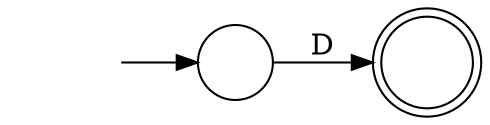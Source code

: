 digraph Automaton {
	graph [bb="0,0,217,44",
		dpi=96,
		rankdir=LR
	];
	node [label="\N"];
	0	 [height=0.5,
		label="",
		pos="109,22",
		shape=circle,
		width=0.5];
	1	 [height=0.61111,
		label="",
		pos="195,22",
		shape=doublecircle,
		width=0.61111];
	0 -> 1	 [label=D,
		lp="150,29.5",
		pos="e,172.74,22 127.4,22 137.59,22 150.75,22 162.68,22"];
	initial	 [height=0.5,
		label="",
		pos="27,22",
		shape=plaintext,
		width=0.75];
	initial -> 0	 [pos="e,90.826,22 54.195,22 62.654,22 72.051,22 80.595,22"];
}
